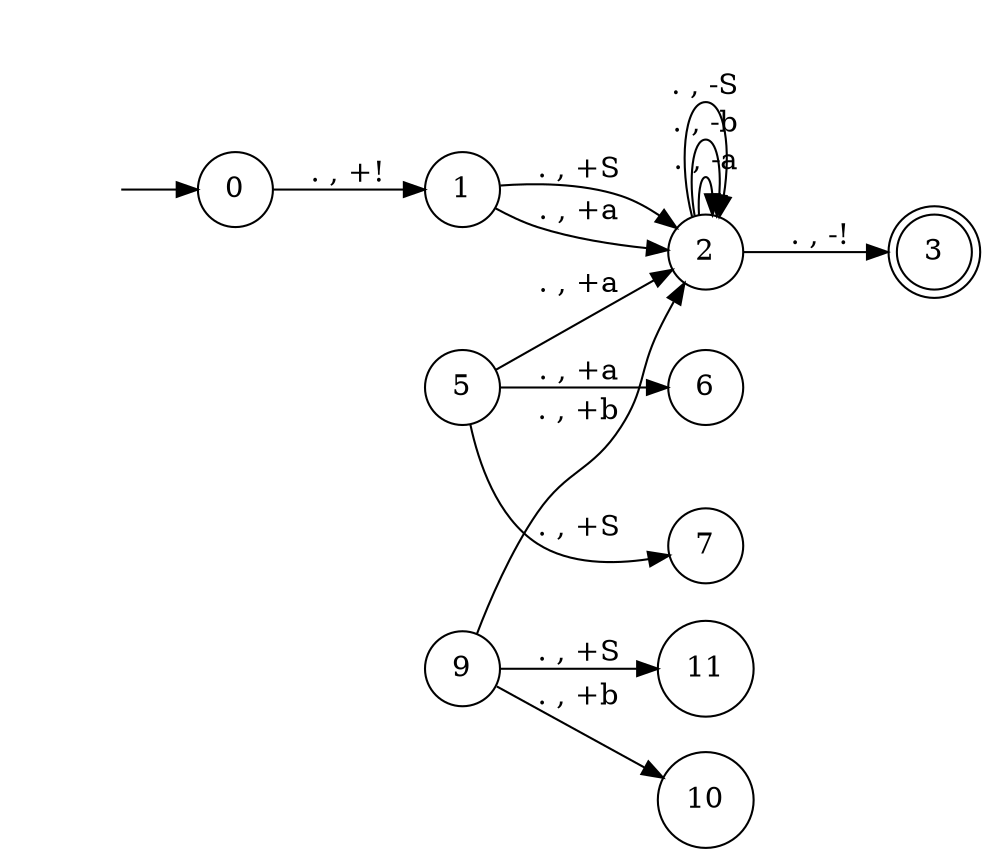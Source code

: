 digraph pda {
rankdir = LR;
hidden [shape = plaintext, label = ""];
node [shape = doublecircle];
3;
node [shape = circle];
hidden -> 0;
0 -> 1 [label = ". , +!"];
1 -> 2 [label = ". , +a"];
1 -> 2 [label = ". , +S"];
2 -> 2 [label = ". , -a"];
2 -> 2 [label = ". , -b"];
2 -> 2 [label = ". , -S"];
2 -> 3 [label = ". , -!"];
5 -> 2 [label = ". , +a"];
5 -> 6 [label = ". , +a"];
5 -> 7 [label = ". , +S"];
9 -> 11 [label = ". , +S"];
9 -> 2 [label = ". , +b"];
9 -> 10 [label = ". , +b"];
}
